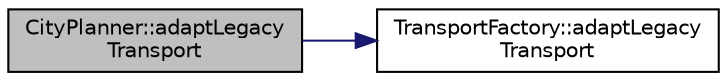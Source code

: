 digraph "CityPlanner::adaptLegacyTransport"
{
 // LATEX_PDF_SIZE
  edge [fontname="Helvetica",fontsize="10",labelfontname="Helvetica",labelfontsize="10"];
  node [fontname="Helvetica",fontsize="10",shape=record];
  rankdir="LR";
  Node1 [label="CityPlanner::adaptLegacy\lTransport",height=0.2,width=0.4,color="black", fillcolor="grey75", style="filled", fontcolor="black",tooltip=" "];
  Node1 -> Node2 [color="midnightblue",fontsize="10",style="solid",fontname="Helvetica"];
  Node2 [label="TransportFactory::adaptLegacy\lTransport",height=0.2,width=0.4,color="black", fillcolor="white", style="filled",URL="$classTransportFactory.html#ada5526de3c24596c904d05136bd5eb26",tooltip="Adapt a legacy transport system to modern format."];
}
